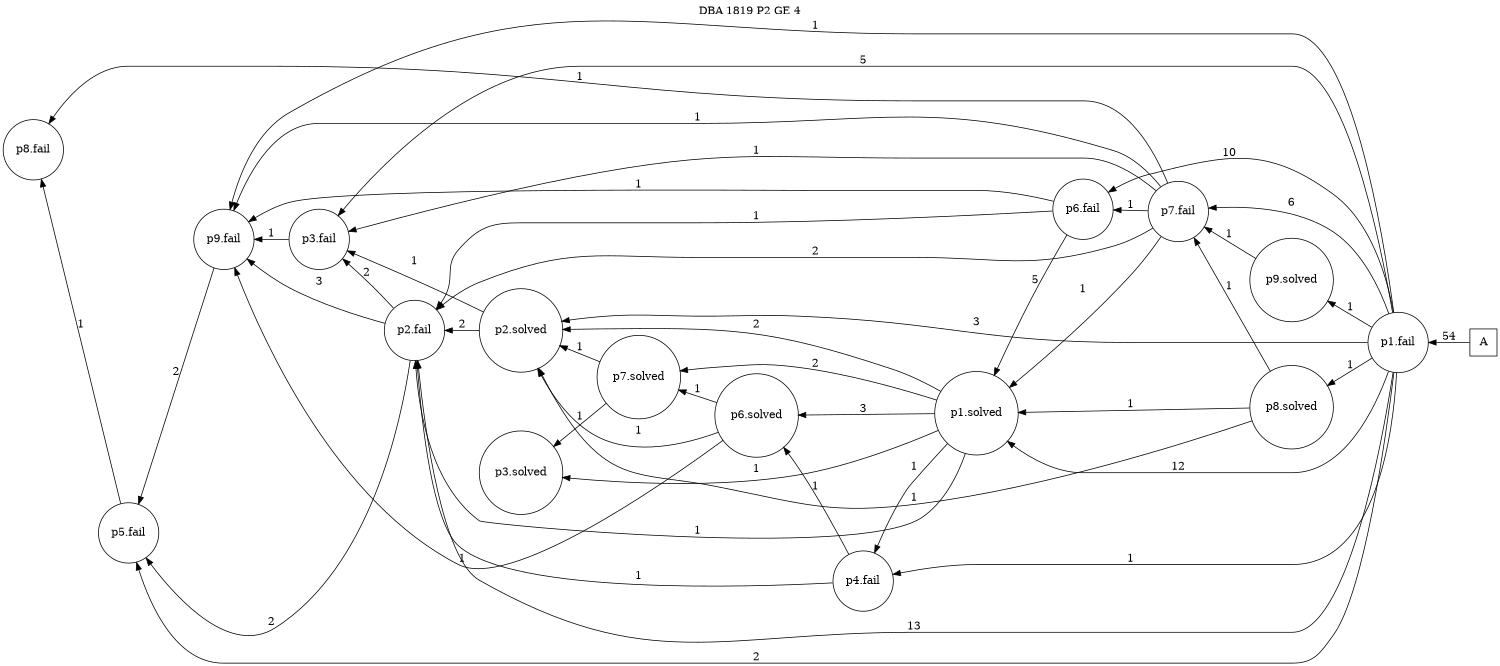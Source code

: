 digraph DBA_1819_P2_GE_4 {
labelloc="tl"
label= " DBA 1819 P2 GE 4 "
rankdir="RL";
graph [ size=" 10 , 10 !"]

"A" [shape="square" label="A"]
"p1.fail" [shape="circle" label="p1.fail"]
"p6.fail" [shape="circle" label="p6.fail"]
"p1.solved" [shape="circle" label="p1.solved"]
"p6.solved" [shape="circle" label="p6.solved"]
"p7.solved" [shape="circle" label="p7.solved"]
"p3.solved" [shape="circle" label="p3.solved"]
"p2.solved" [shape="circle" label="p2.solved"]
"p3.fail" [shape="circle" label="p3.fail"]
"p2.fail" [shape="circle" label="p2.fail"]
"p5.fail" [shape="circle" label="p5.fail"]
"p8.solved" [shape="circle" label="p8.solved"]
"p9.fail" [shape="circle" label="p9.fail"]
"p9.solved" [shape="circle" label="p9.solved"]
"p7.fail" [shape="circle" label="p7.fail"]
"p8.fail" [shape="circle" label="p8.fail"]
"p4.fail" [shape="circle" label="p4.fail"]
"A" -> "p1.fail" [ label=54]
"p1.fail" -> "p6.fail" [ label=10]
"p1.fail" -> "p1.solved" [ label=12]
"p1.fail" -> "p2.solved" [ label=3]
"p1.fail" -> "p3.fail" [ label=5]
"p1.fail" -> "p2.fail" [ label=13]
"p1.fail" -> "p5.fail" [ label=2]
"p1.fail" -> "p8.solved" [ label=1]
"p1.fail" -> "p9.fail" [ label=1]
"p1.fail" -> "p9.solved" [ label=1]
"p1.fail" -> "p7.fail" [ label=6]
"p1.fail" -> "p4.fail" [ label=1]
"p6.fail" -> "p1.solved" [ label=5]
"p6.fail" -> "p2.fail" [ label=1]
"p6.fail" -> "p9.fail" [ label=1]
"p1.solved" -> "p6.solved" [ label=3]
"p1.solved" -> "p7.solved" [ label=2]
"p1.solved" -> "p3.solved" [ label=1]
"p1.solved" -> "p2.solved" [ label=2]
"p1.solved" -> "p2.fail" [ label=1]
"p1.solved" -> "p4.fail" [ label=1]
"p6.solved" -> "p7.solved" [ label=1]
"p6.solved" -> "p2.solved" [ label=1]
"p6.solved" -> "p9.fail" [ label=1]
"p7.solved" -> "p3.solved" [ label=1]
"p7.solved" -> "p2.solved" [ label=1]
"p2.solved" -> "p3.fail" [ label=1]
"p2.solved" -> "p2.fail" [ label=2]
"p3.fail" -> "p9.fail" [ label=1]
"p2.fail" -> "p3.fail" [ label=2]
"p2.fail" -> "p5.fail" [ label=2]
"p2.fail" -> "p9.fail" [ label=3]
"p5.fail" -> "p8.fail" [ label=1]
"p8.solved" -> "p1.solved" [ label=1]
"p8.solved" -> "p2.solved" [ label=1]
"p8.solved" -> "p7.fail" [ label=1]
"p9.fail" -> "p5.fail" [ label=2]
"p9.solved" -> "p7.fail" [ label=1]
"p7.fail" -> "p6.fail" [ label=1]
"p7.fail" -> "p1.solved" [ label=1]
"p7.fail" -> "p3.fail" [ label=1]
"p7.fail" -> "p2.fail" [ label=2]
"p7.fail" -> "p9.fail" [ label=1]
"p7.fail" -> "p8.fail" [ label=1]
"p4.fail" -> "p6.solved" [ label=1]
"p4.fail" -> "p2.fail" [ label=1]
}
